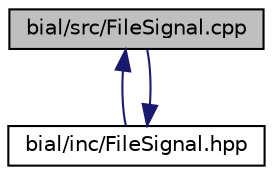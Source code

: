 digraph "bial/src/FileSignal.cpp"
{
  edge [fontname="Helvetica",fontsize="10",labelfontname="Helvetica",labelfontsize="10"];
  node [fontname="Helvetica",fontsize="10",shape=record];
  Node1 [label="bial/src/FileSignal.cpp",height=0.2,width=0.4,color="black", fillcolor="grey75", style="filled", fontcolor="black"];
  Node1 -> Node2 [dir="back",color="midnightblue",fontsize="10",style="solid",fontname="Helvetica"];
  Node2 [label="bial/inc/FileSignal.hpp",height=0.2,width=0.4,color="black", fillcolor="white", style="filled",URL="$_file_signal_8hpp.html"];
  Node2 -> Node1 [dir="back",color="midnightblue",fontsize="10",style="solid",fontname="Helvetica"];
}
